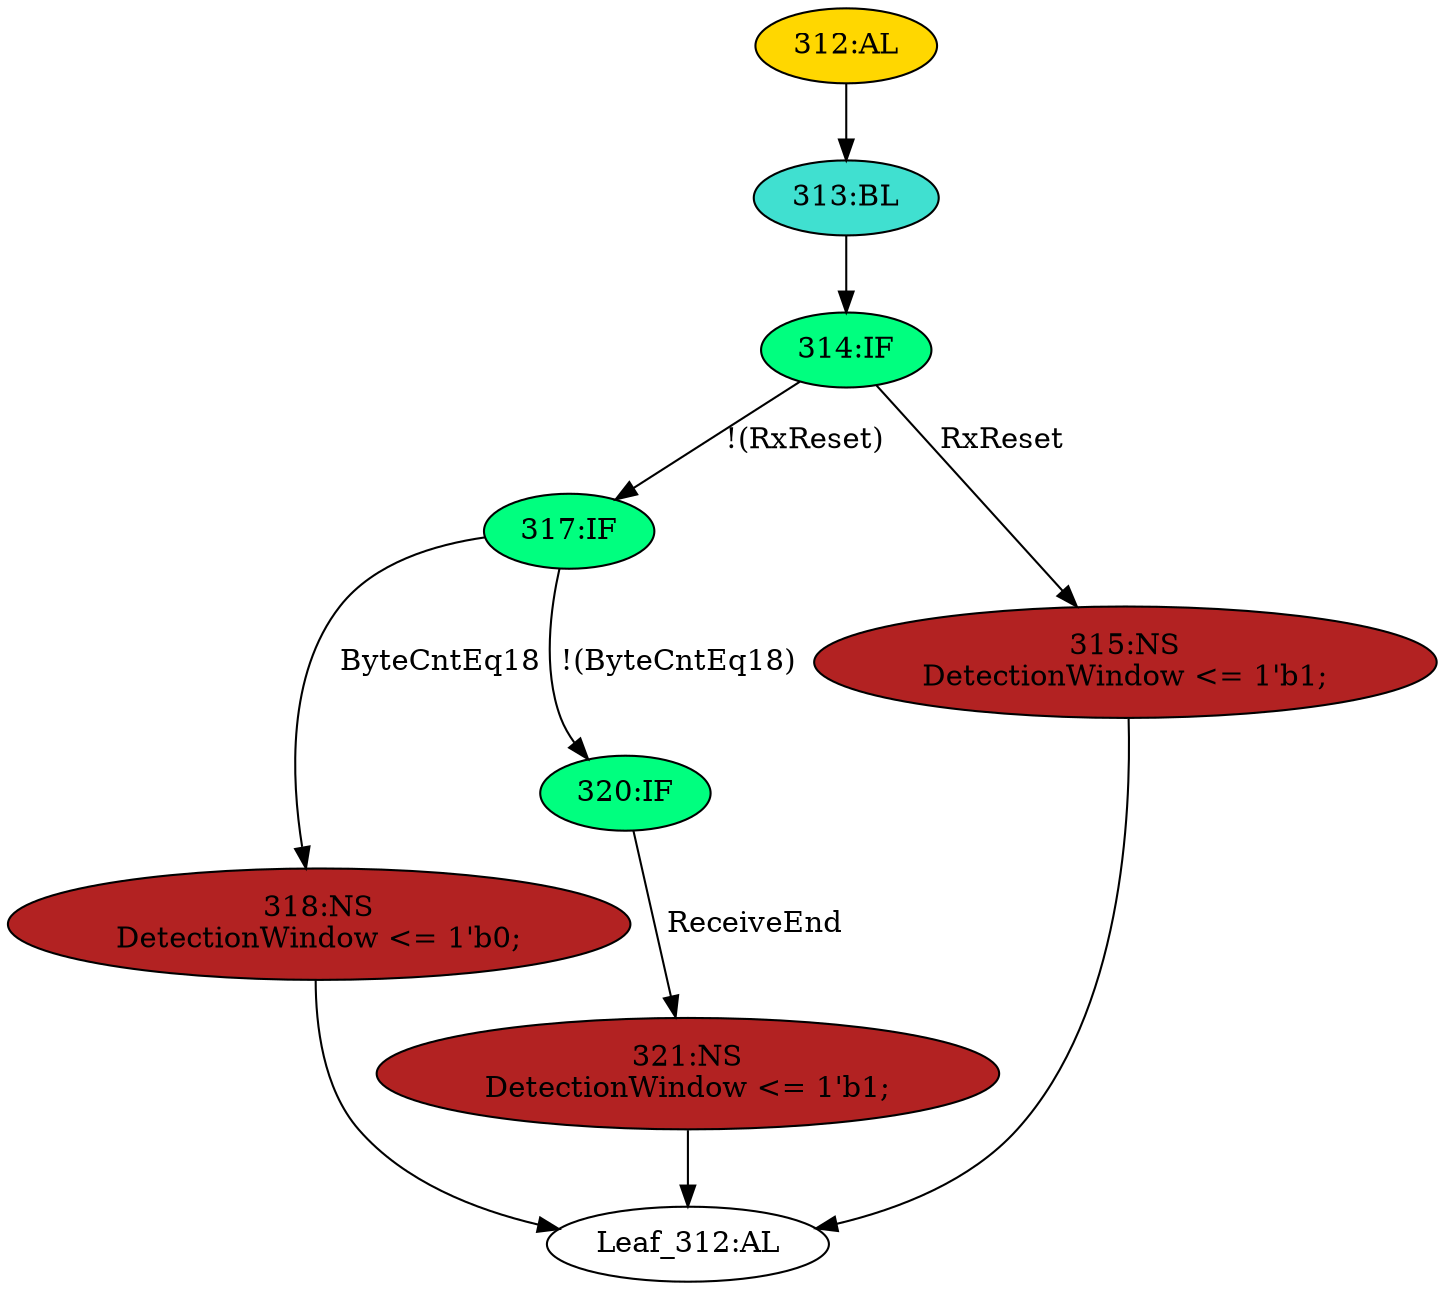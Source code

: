 strict digraph "" {
	node [label="\N"];
	"317:IF"	 [ast="<pyverilog.vparser.ast.IfStatement object at 0x7f2ba5adbb90>",
		fillcolor=springgreen,
		label="317:IF",
		statements="[]",
		style=filled,
		typ=IfStatement];
	"318:NS"	 [ast="<pyverilog.vparser.ast.NonblockingSubstitution object at 0x7f2ba5adbe90>",
		fillcolor=firebrick,
		label="318:NS
DetectionWindow <= 1'b0;",
		statements="[<pyverilog.vparser.ast.NonblockingSubstitution object at 0x7f2ba5adbe90>]",
		style=filled,
		typ=NonblockingSubstitution];
	"317:IF" -> "318:NS"	 [cond="['ByteCntEq18']",
		label=ByteCntEq18,
		lineno=317];
	"320:IF"	 [ast="<pyverilog.vparser.ast.IfStatement object at 0x7f2ba5adb8d0>",
		fillcolor=springgreen,
		label="320:IF",
		statements="[]",
		style=filled,
		typ=IfStatement];
	"317:IF" -> "320:IF"	 [cond="['ByteCntEq18']",
		label="!(ByteCntEq18)",
		lineno=317];
	"321:NS"	 [ast="<pyverilog.vparser.ast.NonblockingSubstitution object at 0x7f2ba5adbc90>",
		fillcolor=firebrick,
		label="321:NS
DetectionWindow <= 1'b1;",
		statements="[<pyverilog.vparser.ast.NonblockingSubstitution object at 0x7f2ba5adbc90>]",
		style=filled,
		typ=NonblockingSubstitution];
	"Leaf_312:AL"	 [def_var="['DetectionWindow']",
		label="Leaf_312:AL"];
	"321:NS" -> "Leaf_312:AL"	 [cond="[]",
		lineno=None];
	"312:AL"	 [ast="<pyverilog.vparser.ast.Always object at 0x7f2ba5b020d0>",
		clk_sens=True,
		fillcolor=gold,
		label="312:AL",
		sens="['MRxClk', 'RxReset']",
		statements="[]",
		style=filled,
		typ=Always,
		use_var="['RxReset', 'ByteCntEq18', 'ReceiveEnd']"];
	"313:BL"	 [ast="<pyverilog.vparser.ast.Block object at 0x7f2ba5b02250>",
		fillcolor=turquoise,
		label="313:BL",
		statements="[]",
		style=filled,
		typ=Block];
	"312:AL" -> "313:BL"	 [cond="[]",
		lineno=None];
	"314:IF"	 [ast="<pyverilog.vparser.ast.IfStatement object at 0x7f2ba5b02290>",
		fillcolor=springgreen,
		label="314:IF",
		statements="[]",
		style=filled,
		typ=IfStatement];
	"313:BL" -> "314:IF"	 [cond="[]",
		lineno=None];
	"318:NS" -> "Leaf_312:AL"	 [cond="[]",
		lineno=None];
	"320:IF" -> "321:NS"	 [cond="['ReceiveEnd']",
		label=ReceiveEnd,
		lineno=320];
	"314:IF" -> "317:IF"	 [cond="['RxReset']",
		label="!(RxReset)",
		lineno=314];
	"315:NS"	 [ast="<pyverilog.vparser.ast.NonblockingSubstitution object at 0x7f2ba5b022d0>",
		fillcolor=firebrick,
		label="315:NS
DetectionWindow <= 1'b1;",
		statements="[<pyverilog.vparser.ast.NonblockingSubstitution object at 0x7f2ba5b022d0>]",
		style=filled,
		typ=NonblockingSubstitution];
	"314:IF" -> "315:NS"	 [cond="['RxReset']",
		label=RxReset,
		lineno=314];
	"315:NS" -> "Leaf_312:AL"	 [cond="[]",
		lineno=None];
}
